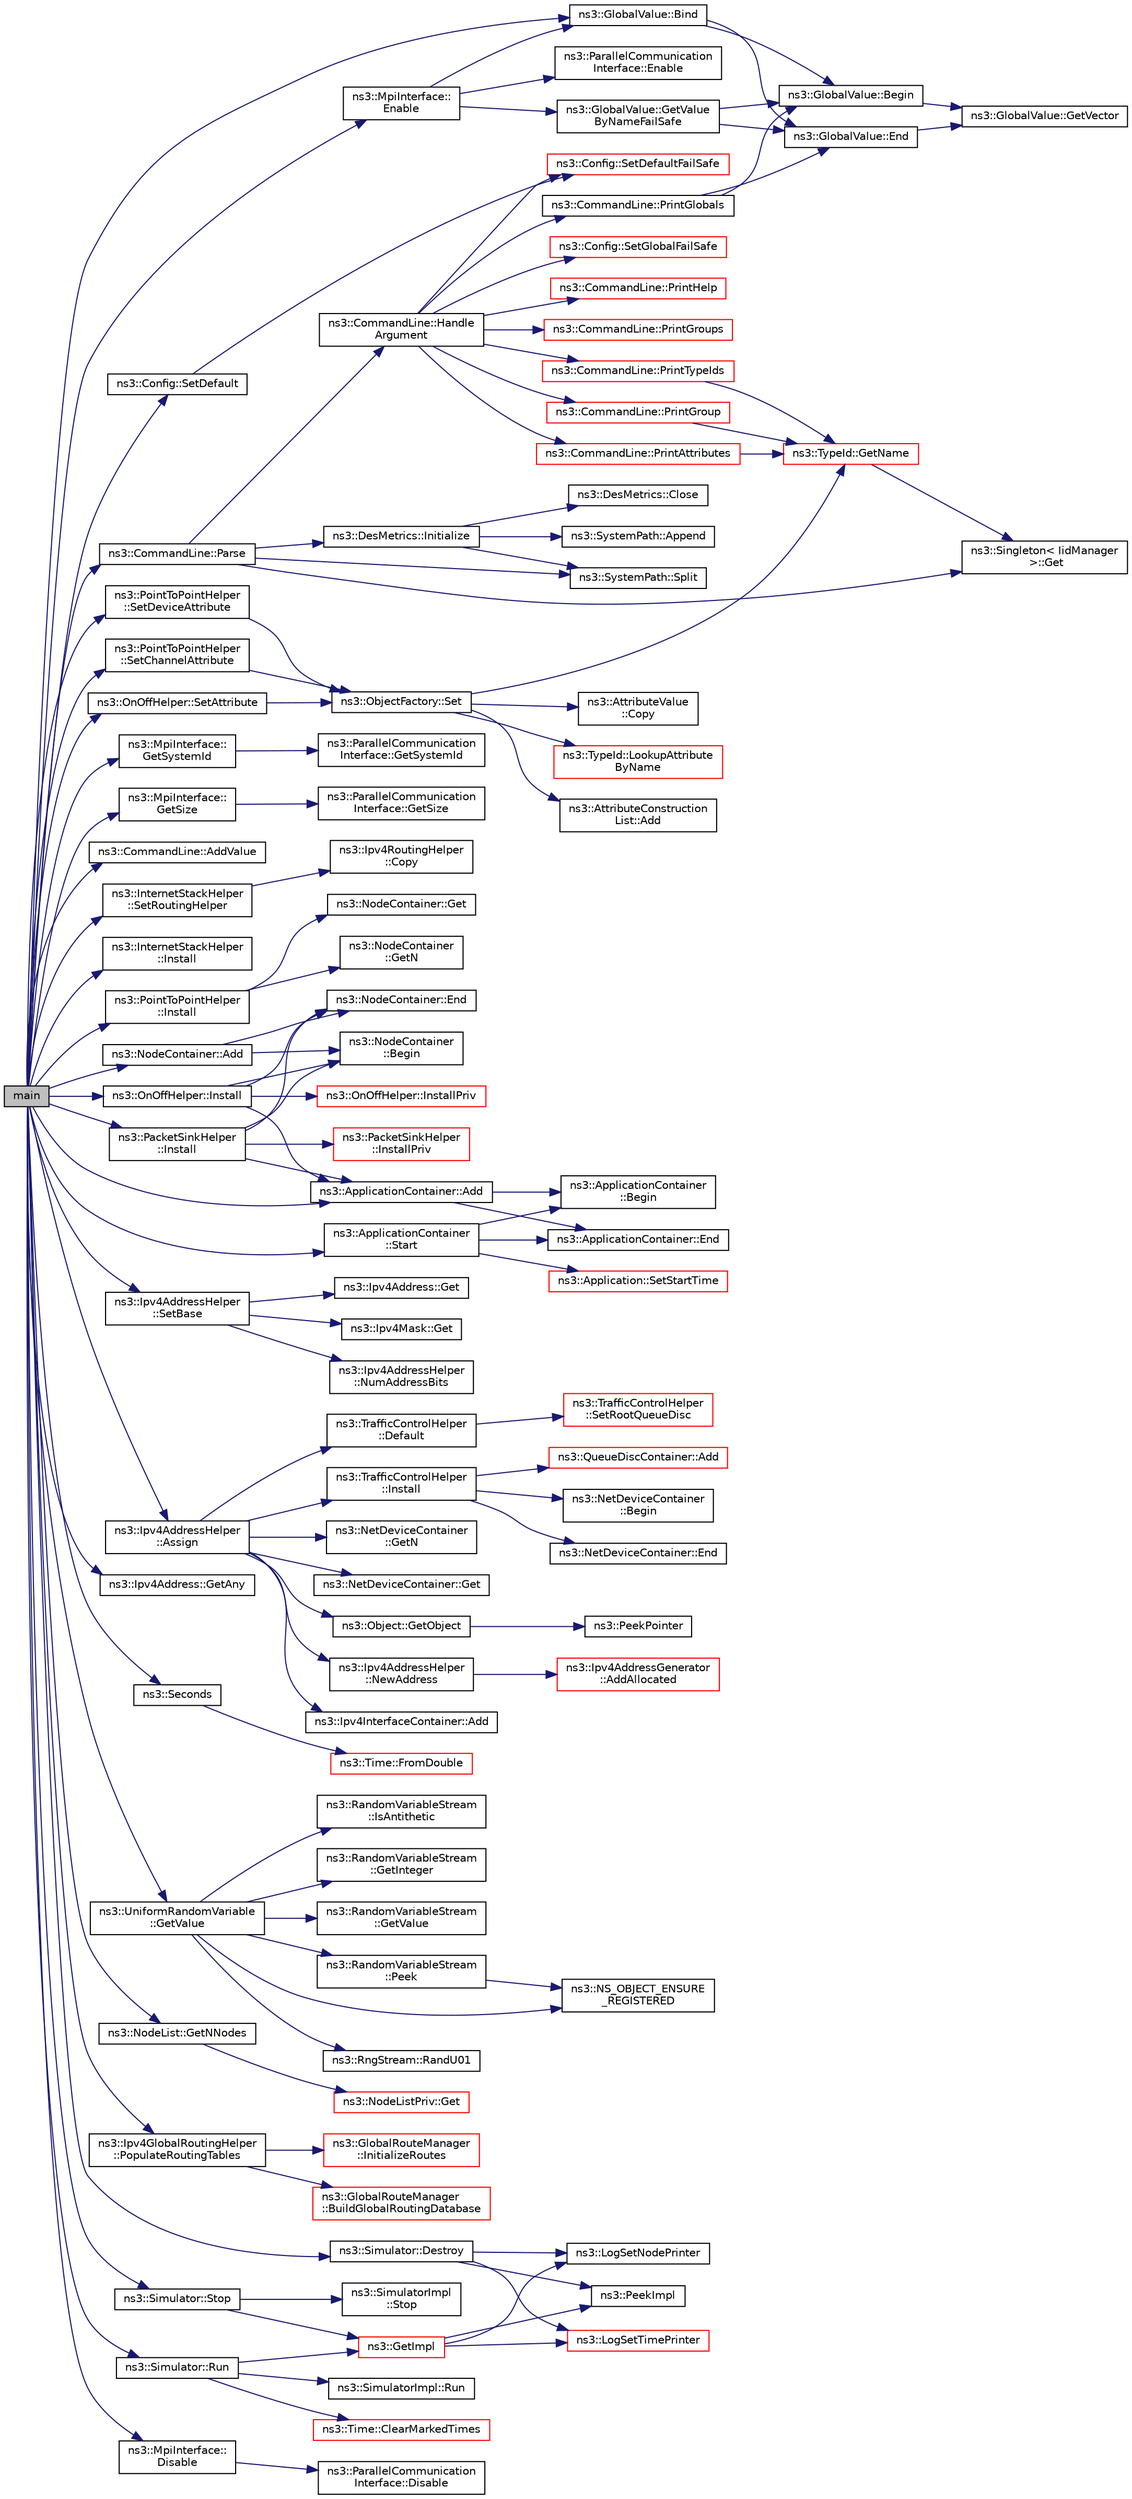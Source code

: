digraph "main"
{
  edge [fontname="Helvetica",fontsize="10",labelfontname="Helvetica",labelfontsize="10"];
  node [fontname="Helvetica",fontsize="10",shape=record];
  rankdir="LR";
  Node1 [label="main",height=0.2,width=0.4,color="black", fillcolor="grey75", style="filled", fontcolor="black"];
  Node1 -> Node2 [color="midnightblue",fontsize="10",style="solid"];
  Node2 [label="ns3::MpiInterface::\lEnable",height=0.2,width=0.4,color="black", fillcolor="white", style="filled",URL="$d8/dbe/classns3_1_1MpiInterface.html#ae4512e9386ba0c1cd0857b8ec4620a8b",tooltip="Sets up parallel communication interface. "];
  Node2 -> Node3 [color="midnightblue",fontsize="10",style="solid"];
  Node3 [label="ns3::GlobalValue::GetValue\lByNameFailSafe",height=0.2,width=0.4,color="black", fillcolor="white", style="filled",URL="$dc/d02/classns3_1_1GlobalValue.html#a5ca71172f85db4c2f8c4357e637bb758"];
  Node3 -> Node4 [color="midnightblue",fontsize="10",style="solid"];
  Node4 [label="ns3::GlobalValue::Begin",height=0.2,width=0.4,color="black", fillcolor="white", style="filled",URL="$dc/d02/classns3_1_1GlobalValue.html#acdeb71b28fe45d98523a2168e8807d83"];
  Node4 -> Node5 [color="midnightblue",fontsize="10",style="solid"];
  Node5 [label="ns3::GlobalValue::GetVector",height=0.2,width=0.4,color="black", fillcolor="white", style="filled",URL="$dc/d02/classns3_1_1GlobalValue.html#a69fde3a69c812df719c42b4e2ebde77e"];
  Node3 -> Node6 [color="midnightblue",fontsize="10",style="solid"];
  Node6 [label="ns3::GlobalValue::End",height=0.2,width=0.4,color="black", fillcolor="white", style="filled",URL="$dc/d02/classns3_1_1GlobalValue.html#a2488c329999cf507cc7f7aeb173a4a75"];
  Node6 -> Node5 [color="midnightblue",fontsize="10",style="solid"];
  Node2 -> Node7 [color="midnightblue",fontsize="10",style="solid"];
  Node7 [label="ns3::GlobalValue::Bind",height=0.2,width=0.4,color="black", fillcolor="white", style="filled",URL="$dc/d02/classns3_1_1GlobalValue.html#a4fe56773b98d1047cd50e974256fd14a"];
  Node7 -> Node4 [color="midnightblue",fontsize="10",style="solid"];
  Node7 -> Node6 [color="midnightblue",fontsize="10",style="solid"];
  Node2 -> Node8 [color="midnightblue",fontsize="10",style="solid"];
  Node8 [label="ns3::ParallelCommunication\lInterface::Enable",height=0.2,width=0.4,color="black", fillcolor="white", style="filled",URL="$d5/d06/classns3_1_1ParallelCommunicationInterface.html#a0f73feee4076f27f3d80166656bdfdae"];
  Node1 -> Node7 [color="midnightblue",fontsize="10",style="solid"];
  Node1 -> Node9 [color="midnightblue",fontsize="10",style="solid"];
  Node9 [label="ns3::MpiInterface::\lGetSystemId",height=0.2,width=0.4,color="black", fillcolor="white", style="filled",URL="$d8/dbe/classns3_1_1MpiInterface.html#a7f1f671b55948fb1c8f7eb54f22a9619"];
  Node9 -> Node10 [color="midnightblue",fontsize="10",style="solid"];
  Node10 [label="ns3::ParallelCommunication\lInterface::GetSystemId",height=0.2,width=0.4,color="black", fillcolor="white", style="filled",URL="$d5/d06/classns3_1_1ParallelCommunicationInterface.html#a9070c6c68ffa2223d422f132ec8e27b9"];
  Node1 -> Node11 [color="midnightblue",fontsize="10",style="solid"];
  Node11 [label="ns3::MpiInterface::\lGetSize",height=0.2,width=0.4,color="black", fillcolor="white", style="filled",URL="$d8/dbe/classns3_1_1MpiInterface.html#ab35c742e7e7ad3fa07cf0dbb92413c82"];
  Node11 -> Node12 [color="midnightblue",fontsize="10",style="solid"];
  Node12 [label="ns3::ParallelCommunication\lInterface::GetSize",height=0.2,width=0.4,color="black", fillcolor="white", style="filled",URL="$d5/d06/classns3_1_1ParallelCommunicationInterface.html#ab9700002497437a15959e9009eedfcdb"];
  Node1 -> Node13 [color="midnightblue",fontsize="10",style="solid"];
  Node13 [label="ns3::CommandLine::AddValue",height=0.2,width=0.4,color="black", fillcolor="white", style="filled",URL="$dc/d87/classns3_1_1CommandLine.html#addcfb546c7ad4c8bd0965654d55beb8e"];
  Node1 -> Node14 [color="midnightblue",fontsize="10",style="solid"];
  Node14 [label="ns3::CommandLine::Parse",height=0.2,width=0.4,color="black", fillcolor="white", style="filled",URL="$dc/d87/classns3_1_1CommandLine.html#a5c10b85b3207e5ecb48d907966923156"];
  Node14 -> Node15 [color="midnightblue",fontsize="10",style="solid"];
  Node15 [label="ns3::SystemPath::Split",height=0.2,width=0.4,color="black", fillcolor="white", style="filled",URL="$d0/dde/group__systempath.html#ga523072e05da63b63113d1bea840edf1a"];
  Node14 -> Node16 [color="midnightblue",fontsize="10",style="solid"];
  Node16 [label="ns3::CommandLine::Handle\lArgument",height=0.2,width=0.4,color="black", fillcolor="white", style="filled",URL="$dc/d87/classns3_1_1CommandLine.html#a527b83304a3c713f3e84711a8a2185a7"];
  Node16 -> Node17 [color="midnightblue",fontsize="10",style="solid"];
  Node17 [label="ns3::CommandLine::PrintHelp",height=0.2,width=0.4,color="red", fillcolor="white", style="filled",URL="$dc/d87/classns3_1_1CommandLine.html#a4558fd7b9eba52d77ffacb4e9896e5de",tooltip="Print program usage to the desired output stream. "];
  Node16 -> Node18 [color="midnightblue",fontsize="10",style="solid"];
  Node18 [label="ns3::CommandLine::PrintGroups",height=0.2,width=0.4,color="red", fillcolor="white", style="filled",URL="$dc/d87/classns3_1_1CommandLine.html#acbfbd40c40508f3b0700d41de1f53089"];
  Node16 -> Node19 [color="midnightblue",fontsize="10",style="solid"];
  Node19 [label="ns3::CommandLine::PrintTypeIds",height=0.2,width=0.4,color="red", fillcolor="white", style="filled",URL="$dc/d87/classns3_1_1CommandLine.html#a141b4fcef1091a980f15f0845166e20b"];
  Node19 -> Node20 [color="midnightblue",fontsize="10",style="solid"];
  Node20 [label="ns3::TypeId::GetName",height=0.2,width=0.4,color="red", fillcolor="white", style="filled",URL="$d6/d11/classns3_1_1TypeId.html#aa3c41c79ae428b3cb396a9c6bb3ef314"];
  Node20 -> Node21 [color="midnightblue",fontsize="10",style="solid"];
  Node21 [label="ns3::Singleton\< IidManager\l \>::Get",height=0.2,width=0.4,color="black", fillcolor="white", style="filled",URL="$d8/d77/classns3_1_1Singleton.html#a80a2cd3c25a27ea72add7a9f7a141ffa"];
  Node16 -> Node22 [color="midnightblue",fontsize="10",style="solid"];
  Node22 [label="ns3::CommandLine::PrintGlobals",height=0.2,width=0.4,color="black", fillcolor="white", style="filled",URL="$dc/d87/classns3_1_1CommandLine.html#ae531d3f88153ab9edac51509cc0cf8be"];
  Node22 -> Node4 [color="midnightblue",fontsize="10",style="solid"];
  Node22 -> Node6 [color="midnightblue",fontsize="10",style="solid"];
  Node16 -> Node23 [color="midnightblue",fontsize="10",style="solid"];
  Node23 [label="ns3::CommandLine::PrintGroup",height=0.2,width=0.4,color="red", fillcolor="white", style="filled",URL="$dc/d87/classns3_1_1CommandLine.html#abb65c554c9c8f54e815ce54cf8abcd0e"];
  Node23 -> Node20 [color="midnightblue",fontsize="10",style="solid"];
  Node16 -> Node24 [color="midnightblue",fontsize="10",style="solid"];
  Node24 [label="ns3::CommandLine::PrintAttributes",height=0.2,width=0.4,color="red", fillcolor="white", style="filled",URL="$dc/d87/classns3_1_1CommandLine.html#a1257dece593fadf03777c71ea4f49b89"];
  Node24 -> Node20 [color="midnightblue",fontsize="10",style="solid"];
  Node16 -> Node25 [color="midnightblue",fontsize="10",style="solid"];
  Node25 [label="ns3::Config::SetGlobalFailSafe",height=0.2,width=0.4,color="red", fillcolor="white", style="filled",URL="$d1/d44/group__config.html#gaccae07399fb761a399558a0a03c52dec"];
  Node16 -> Node26 [color="midnightblue",fontsize="10",style="solid"];
  Node26 [label="ns3::Config::SetDefaultFailSafe",height=0.2,width=0.4,color="red", fillcolor="white", style="filled",URL="$d1/d44/group__config.html#ga54361b707f31481b11d19f03495cb045"];
  Node14 -> Node21 [color="midnightblue",fontsize="10",style="solid"];
  Node14 -> Node27 [color="midnightblue",fontsize="10",style="solid"];
  Node27 [label="ns3::DesMetrics::Initialize",height=0.2,width=0.4,color="black", fillcolor="white", style="filled",URL="$d5/d69/classns3_1_1DesMetrics.html#a63bf3891d9fd2cf8c76b375b3db67756"];
  Node27 -> Node28 [color="midnightblue",fontsize="10",style="solid"];
  Node28 [label="ns3::DesMetrics::Close",height=0.2,width=0.4,color="black", fillcolor="white", style="filled",URL="$d5/d69/classns3_1_1DesMetrics.html#a17b52dbb23cd230d64404f57f59029c5"];
  Node27 -> Node15 [color="midnightblue",fontsize="10",style="solid"];
  Node27 -> Node29 [color="midnightblue",fontsize="10",style="solid"];
  Node29 [label="ns3::SystemPath::Append",height=0.2,width=0.4,color="black", fillcolor="white", style="filled",URL="$d0/dde/group__systempath.html#gaaa5a530cee42c8eda7e4f4523ef7e1cd"];
  Node1 -> Node30 [color="midnightblue",fontsize="10",style="solid"];
  Node30 [label="ns3::PointToPointHelper\l::SetDeviceAttribute",height=0.2,width=0.4,color="black", fillcolor="white", style="filled",URL="$d5/d0d/classns3_1_1PointToPointHelper.html#a4577f5ab8c387e5528af2e0fbab1152e"];
  Node30 -> Node31 [color="midnightblue",fontsize="10",style="solid"];
  Node31 [label="ns3::ObjectFactory::Set",height=0.2,width=0.4,color="black", fillcolor="white", style="filled",URL="$d5/d0d/classns3_1_1ObjectFactory.html#aef5c0d5019c96bdf01cefd1ff83f4a68"];
  Node31 -> Node32 [color="midnightblue",fontsize="10",style="solid"];
  Node32 [label="ns3::TypeId::LookupAttribute\lByName",height=0.2,width=0.4,color="red", fillcolor="white", style="filled",URL="$d6/d11/classns3_1_1TypeId.html#ac0a446957d516129937e2f2285aab58b"];
  Node31 -> Node20 [color="midnightblue",fontsize="10",style="solid"];
  Node31 -> Node33 [color="midnightblue",fontsize="10",style="solid"];
  Node33 [label="ns3::AttributeConstruction\lList::Add",height=0.2,width=0.4,color="black", fillcolor="white", style="filled",URL="$d3/df3/classns3_1_1AttributeConstructionList.html#a6f418bf1a2de8828ae99278c9d3facdd"];
  Node31 -> Node34 [color="midnightblue",fontsize="10",style="solid"];
  Node34 [label="ns3::AttributeValue\l::Copy",height=0.2,width=0.4,color="black", fillcolor="white", style="filled",URL="$d4/d83/classns3_1_1AttributeValue.html#ab316311212c334f6061c0fc8b5fb2625"];
  Node1 -> Node35 [color="midnightblue",fontsize="10",style="solid"];
  Node35 [label="ns3::PointToPointHelper\l::SetChannelAttribute",height=0.2,width=0.4,color="black", fillcolor="white", style="filled",URL="$d5/d0d/classns3_1_1PointToPointHelper.html#a6b5317fd17fb61e5a53f8d66a90b63b9"];
  Node35 -> Node31 [color="midnightblue",fontsize="10",style="solid"];
  Node1 -> Node36 [color="midnightblue",fontsize="10",style="solid"];
  Node36 [label="ns3::InternetStackHelper\l::SetRoutingHelper",height=0.2,width=0.4,color="black", fillcolor="white", style="filled",URL="$da/d33/classns3_1_1InternetStackHelper.html#a3e382c02df022dec79952a7eca8cd5ba"];
  Node36 -> Node37 [color="midnightblue",fontsize="10",style="solid"];
  Node37 [label="ns3::Ipv4RoutingHelper\l::Copy",height=0.2,width=0.4,color="black", fillcolor="white", style="filled",URL="$df/d4e/classns3_1_1Ipv4RoutingHelper.html#acf569a0ecf95d5b5186456f368eaa465",tooltip="virtual constructor "];
  Node1 -> Node38 [color="midnightblue",fontsize="10",style="solid"];
  Node38 [label="ns3::InternetStackHelper\l::Install",height=0.2,width=0.4,color="black", fillcolor="white", style="filled",URL="$da/d33/classns3_1_1InternetStackHelper.html#a6645b412f31283d2d9bc3d8a95cebbc0"];
  Node1 -> Node39 [color="midnightblue",fontsize="10",style="solid"];
  Node39 [label="ns3::PointToPointHelper\l::Install",height=0.2,width=0.4,color="black", fillcolor="white", style="filled",URL="$d5/d0d/classns3_1_1PointToPointHelper.html#ab9162fea3e88722666fed1106df1f9ec"];
  Node39 -> Node40 [color="midnightblue",fontsize="10",style="solid"];
  Node40 [label="ns3::NodeContainer\l::GetN",height=0.2,width=0.4,color="black", fillcolor="white", style="filled",URL="$df/d97/classns3_1_1NodeContainer.html#aed647ac56d0407a7706aba02eb44b951",tooltip="Get the number of Ptr<Node> stored in this container. "];
  Node39 -> Node41 [color="midnightblue",fontsize="10",style="solid"];
  Node41 [label="ns3::NodeContainer::Get",height=0.2,width=0.4,color="black", fillcolor="white", style="filled",URL="$df/d97/classns3_1_1NodeContainer.html#a9ed96e2ecc22e0f5a3d4842eb9bf90bf",tooltip="Get the Ptr<Node> stored in this container at a given index. "];
  Node1 -> Node42 [color="midnightblue",fontsize="10",style="solid"];
  Node42 [label="ns3::NodeContainer::Add",height=0.2,width=0.4,color="black", fillcolor="white", style="filled",URL="$df/d97/classns3_1_1NodeContainer.html#aa60b3a0e70f2fb324e16ffcf8bf31fcb",tooltip="Append the contents of another NodeContainer to the end of this container. "];
  Node42 -> Node43 [color="midnightblue",fontsize="10",style="solid"];
  Node43 [label="ns3::NodeContainer\l::Begin",height=0.2,width=0.4,color="black", fillcolor="white", style="filled",URL="$df/d97/classns3_1_1NodeContainer.html#adf0f639aff139db107526288777eb533",tooltip="Get an iterator which refers to the first Node in the container. "];
  Node42 -> Node44 [color="midnightblue",fontsize="10",style="solid"];
  Node44 [label="ns3::NodeContainer::End",height=0.2,width=0.4,color="black", fillcolor="white", style="filled",URL="$df/d97/classns3_1_1NodeContainer.html#a8ea0bcac137597d192c5e6b95ca60464",tooltip="Get an iterator which indicates past-the-last Node in the container. "];
  Node1 -> Node45 [color="midnightblue",fontsize="10",style="solid"];
  Node45 [label="ns3::Ipv4AddressHelper\l::SetBase",height=0.2,width=0.4,color="black", fillcolor="white", style="filled",URL="$d2/dae/classns3_1_1Ipv4AddressHelper.html#acf7b16dd25bac67e00f5e25f90a9a035",tooltip="Set the base network number, network mask and base address. "];
  Node45 -> Node46 [color="midnightblue",fontsize="10",style="solid"];
  Node46 [label="ns3::Ipv4Address::Get",height=0.2,width=0.4,color="black", fillcolor="white", style="filled",URL="$de/d55/classns3_1_1Ipv4Address.html#ae65810a69898982e927b83660d3bc4d8"];
  Node45 -> Node47 [color="midnightblue",fontsize="10",style="solid"];
  Node47 [label="ns3::Ipv4Mask::Get",height=0.2,width=0.4,color="black", fillcolor="white", style="filled",URL="$d5/df8/classns3_1_1Ipv4Mask.html#ac557d10d9807bbc022ed64e2b929b2db"];
  Node45 -> Node48 [color="midnightblue",fontsize="10",style="solid"];
  Node48 [label="ns3::Ipv4AddressHelper\l::NumAddressBits",height=0.2,width=0.4,color="black", fillcolor="white", style="filled",URL="$d2/dae/classns3_1_1Ipv4AddressHelper.html#a6da9d5543922d9b6c9bfe38934d5dfc4",tooltip="Returns the number of address bits (hostpart) for a given netmask. "];
  Node1 -> Node49 [color="midnightblue",fontsize="10",style="solid"];
  Node49 [label="ns3::Ipv4AddressHelper\l::Assign",height=0.2,width=0.4,color="black", fillcolor="white", style="filled",URL="$d2/dae/classns3_1_1Ipv4AddressHelper.html#af8e7f4a1a7e74c00014a1eac445a27af",tooltip="Assign IP addresses to the net devices specified in the container based on the current network prefix..."];
  Node49 -> Node50 [color="midnightblue",fontsize="10",style="solid"];
  Node50 [label="ns3::NetDeviceContainer\l::GetN",height=0.2,width=0.4,color="black", fillcolor="white", style="filled",URL="$d9/d94/classns3_1_1NetDeviceContainer.html#a74cafc212479bc38976bebd118e856b9",tooltip="Get the number of Ptr<NetDevice> stored in this container. "];
  Node49 -> Node51 [color="midnightblue",fontsize="10",style="solid"];
  Node51 [label="ns3::NetDeviceContainer::Get",height=0.2,width=0.4,color="black", fillcolor="white", style="filled",URL="$d9/d94/classns3_1_1NetDeviceContainer.html#a677d62594b5c9d2dea155cc5045f4d0b",tooltip="Get the Ptr<NetDevice> stored in this container at a given index. "];
  Node49 -> Node52 [color="midnightblue",fontsize="10",style="solid"];
  Node52 [label="ns3::Object::GetObject",height=0.2,width=0.4,color="black", fillcolor="white", style="filled",URL="$d9/d77/classns3_1_1Object.html#a13e18c00017096c8381eb651d5bd0783"];
  Node52 -> Node53 [color="midnightblue",fontsize="10",style="solid"];
  Node53 [label="ns3::PeekPointer",height=0.2,width=0.4,color="black", fillcolor="white", style="filled",URL="$d7/d2e/namespacens3.html#af2a7557fe9afdd98d8f6f8f6e412cf5a"];
  Node49 -> Node54 [color="midnightblue",fontsize="10",style="solid"];
  Node54 [label="ns3::Ipv4AddressHelper\l::NewAddress",height=0.2,width=0.4,color="black", fillcolor="white", style="filled",URL="$d2/dae/classns3_1_1Ipv4AddressHelper.html#a9d6bc3cd8def204f9c253fce666b2edd",tooltip="Increment the IP address counter used to allocate IP addresses. "];
  Node54 -> Node55 [color="midnightblue",fontsize="10",style="solid"];
  Node55 [label="ns3::Ipv4AddressGenerator\l::AddAllocated",height=0.2,width=0.4,color="red", fillcolor="white", style="filled",URL="$d8/d41/classns3_1_1Ipv4AddressGenerator.html#aaf2a4f76afaf064183151f874019e2d6",tooltip="Add the Ipv4Address to the list of IPv4 entries. "];
  Node49 -> Node56 [color="midnightblue",fontsize="10",style="solid"];
  Node56 [label="ns3::Ipv4InterfaceContainer::Add",height=0.2,width=0.4,color="black", fillcolor="white", style="filled",URL="$d6/d02/classns3_1_1Ipv4InterfaceContainer.html#ae5e7881307c8d49c7606669ded6ac3d6"];
  Node49 -> Node57 [color="midnightblue",fontsize="10",style="solid"];
  Node57 [label="ns3::TrafficControlHelper\l::Default",height=0.2,width=0.4,color="black", fillcolor="white", style="filled",URL="$d7/df9/classns3_1_1TrafficControlHelper.html#afa16cd2a1209beb1c18fa5e8153ba8b8"];
  Node57 -> Node58 [color="midnightblue",fontsize="10",style="solid"];
  Node58 [label="ns3::TrafficControlHelper\l::SetRootQueueDisc",height=0.2,width=0.4,color="red", fillcolor="white", style="filled",URL="$d7/df9/classns3_1_1TrafficControlHelper.html#a8588aac7a08e4dc4e7bb10fa7b9e25c8"];
  Node49 -> Node59 [color="midnightblue",fontsize="10",style="solid"];
  Node59 [label="ns3::TrafficControlHelper\l::Install",height=0.2,width=0.4,color="black", fillcolor="white", style="filled",URL="$d7/df9/classns3_1_1TrafficControlHelper.html#a0aa6a8e2fbb1c196589e16f48c99f0b9"];
  Node59 -> Node60 [color="midnightblue",fontsize="10",style="solid"];
  Node60 [label="ns3::NetDeviceContainer\l::Begin",height=0.2,width=0.4,color="black", fillcolor="white", style="filled",URL="$d9/d94/classns3_1_1NetDeviceContainer.html#ad5aac47677fe7277e232bdec5b48a8fc",tooltip="Get an iterator which refers to the first NetDevice in the container. "];
  Node59 -> Node61 [color="midnightblue",fontsize="10",style="solid"];
  Node61 [label="ns3::NetDeviceContainer::End",height=0.2,width=0.4,color="black", fillcolor="white", style="filled",URL="$d9/d94/classns3_1_1NetDeviceContainer.html#a8af596b06daf9613da60b4379861d770",tooltip="Get an iterator which indicates past-the-last NetDevice in the container. "];
  Node59 -> Node62 [color="midnightblue",fontsize="10",style="solid"];
  Node62 [label="ns3::QueueDiscContainer::Add",height=0.2,width=0.4,color="red", fillcolor="white", style="filled",URL="$da/dfe/classns3_1_1QueueDiscContainer.html#a0520ac277a87beaeda5608dd8bfd37a4",tooltip="Append the contents of another QueueDiscContainer to the end of this container. "];
  Node1 -> Node63 [color="midnightblue",fontsize="10",style="solid"];
  Node63 [label="ns3::Config::SetDefault",height=0.2,width=0.4,color="black", fillcolor="white", style="filled",URL="$d1/d44/group__config.html#ga2e7882df849d8ba4aaad31c934c40c06"];
  Node63 -> Node26 [color="midnightblue",fontsize="10",style="solid"];
  Node1 -> Node64 [color="midnightblue",fontsize="10",style="solid"];
  Node64 [label="ns3::Ipv4Address::GetAny",height=0.2,width=0.4,color="black", fillcolor="white", style="filled",URL="$de/d55/classns3_1_1Ipv4Address.html#a7a39b330c8e701183a411d5779fca1a4"];
  Node1 -> Node65 [color="midnightblue",fontsize="10",style="solid"];
  Node65 [label="ns3::PacketSinkHelper\l::Install",height=0.2,width=0.4,color="black", fillcolor="white", style="filled",URL="$d2/d7c/classns3_1_1PacketSinkHelper.html#a394059adb24348dd366ce703fc39bbdd"];
  Node65 -> Node43 [color="midnightblue",fontsize="10",style="solid"];
  Node65 -> Node44 [color="midnightblue",fontsize="10",style="solid"];
  Node65 -> Node66 [color="midnightblue",fontsize="10",style="solid"];
  Node66 [label="ns3::ApplicationContainer::Add",height=0.2,width=0.4,color="black", fillcolor="white", style="filled",URL="$d9/dad/classns3_1_1ApplicationContainer.html#ad09ab1a1ad5849d518d5f4c262e38152",tooltip="Append the contents of another ApplicationContainer to the end of this container. ..."];
  Node66 -> Node67 [color="midnightblue",fontsize="10",style="solid"];
  Node67 [label="ns3::ApplicationContainer\l::Begin",height=0.2,width=0.4,color="black", fillcolor="white", style="filled",URL="$d9/dad/classns3_1_1ApplicationContainer.html#ae37428fe2d14afe32cb1a3eecfab2e4e",tooltip="Get an iterator which refers to the first Application in the container. "];
  Node66 -> Node68 [color="midnightblue",fontsize="10",style="solid"];
  Node68 [label="ns3::ApplicationContainer::End",height=0.2,width=0.4,color="black", fillcolor="white", style="filled",URL="$d9/dad/classns3_1_1ApplicationContainer.html#aed3e63d94451be9779fb8d00d0461bfb",tooltip="Get an iterator which indicates past-the-last Application in the container. "];
  Node65 -> Node69 [color="midnightblue",fontsize="10",style="solid"];
  Node69 [label="ns3::PacketSinkHelper\l::InstallPriv",height=0.2,width=0.4,color="red", fillcolor="white", style="filled",URL="$d2/d7c/classns3_1_1PacketSinkHelper.html#abae857f9a8fcbd64ea5a470d0b980371"];
  Node1 -> Node70 [color="midnightblue",fontsize="10",style="solid"];
  Node70 [label="ns3::ApplicationContainer\l::Start",height=0.2,width=0.4,color="black", fillcolor="white", style="filled",URL="$d9/dad/classns3_1_1ApplicationContainer.html#a8eff87926507020bbe3e1390358a54a7",tooltip="Arrange for all of the Applications in this container to Start() at the Time given as a parameter..."];
  Node70 -> Node67 [color="midnightblue",fontsize="10",style="solid"];
  Node70 -> Node68 [color="midnightblue",fontsize="10",style="solid"];
  Node70 -> Node71 [color="midnightblue",fontsize="10",style="solid"];
  Node71 [label="ns3::Application::SetStartTime",height=0.2,width=0.4,color="red", fillcolor="white", style="filled",URL="$d0/d46/classns3_1_1Application.html#a8360a49748e30c52ffdcc7a305c3cd48",tooltip="Specify application start time. "];
  Node1 -> Node72 [color="midnightblue",fontsize="10",style="solid"];
  Node72 [label="ns3::Seconds",height=0.2,width=0.4,color="black", fillcolor="white", style="filled",URL="$d1/dec/group__timecivil.html#ga33c34b816f8ff6628e33d5c8e9713b9e"];
  Node72 -> Node73 [color="midnightblue",fontsize="10",style="solid"];
  Node73 [label="ns3::Time::FromDouble",height=0.2,width=0.4,color="red", fillcolor="white", style="filled",URL="$dc/d04/classns3_1_1Time.html#a60e845f4a74e62495b86356afe604cb4"];
  Node1 -> Node74 [color="midnightblue",fontsize="10",style="solid"];
  Node74 [label="ns3::OnOffHelper::SetAttribute",height=0.2,width=0.4,color="black", fillcolor="white", style="filled",URL="$dd/d6a/classns3_1_1OnOffHelper.html#a9f29b8db5fd9afa3075a74f48d30d914"];
  Node74 -> Node31 [color="midnightblue",fontsize="10",style="solid"];
  Node1 -> Node66 [color="midnightblue",fontsize="10",style="solid"];
  Node1 -> Node75 [color="midnightblue",fontsize="10",style="solid"];
  Node75 [label="ns3::OnOffHelper::Install",height=0.2,width=0.4,color="black", fillcolor="white", style="filled",URL="$dd/d6a/classns3_1_1OnOffHelper.html#aa4471e2fec7b08ad7c46aa568f424323"];
  Node75 -> Node43 [color="midnightblue",fontsize="10",style="solid"];
  Node75 -> Node44 [color="midnightblue",fontsize="10",style="solid"];
  Node75 -> Node66 [color="midnightblue",fontsize="10",style="solid"];
  Node75 -> Node76 [color="midnightblue",fontsize="10",style="solid"];
  Node76 [label="ns3::OnOffHelper::InstallPriv",height=0.2,width=0.4,color="red", fillcolor="white", style="filled",URL="$dd/d6a/classns3_1_1OnOffHelper.html#a590497c3610bcaac6fe3a4abe290bb6d"];
  Node1 -> Node77 [color="midnightblue",fontsize="10",style="solid"];
  Node77 [label="ns3::UniformRandomVariable\l::GetValue",height=0.2,width=0.4,color="black", fillcolor="white", style="filled",URL="$d0/d5b/classns3_1_1UniformRandomVariable.html#a03822d8c86ac51e9aa83bbc73041386b",tooltip="Get the next random value, as a double in the specified range . "];
  Node77 -> Node78 [color="midnightblue",fontsize="10",style="solid"];
  Node78 [label="ns3::RandomVariableStream\l::Peek",height=0.2,width=0.4,color="black", fillcolor="white", style="filled",URL="$dc/daa/classns3_1_1RandomVariableStream.html#ac5aa8d691c061bcc88a909dc9b479222",tooltip="Get the pointer to the underlying RNG stream. "];
  Node78 -> Node79 [color="midnightblue",fontsize="10",style="solid"];
  Node79 [label="ns3::NS_OBJECT_ENSURE\l_REGISTERED",height=0.2,width=0.4,color="black", fillcolor="white", style="filled",URL="$d7/d2e/namespacens3.html#ac633cbd86ee5879afd4312a843a9ff8c"];
  Node77 -> Node80 [color="midnightblue",fontsize="10",style="solid"];
  Node80 [label="ns3::RngStream::RandU01",height=0.2,width=0.4,color="black", fillcolor="white", style="filled",URL="$da/d35/classns3_1_1RngStream.html#a46be36426b8bc712e9de468b63558c22"];
  Node77 -> Node81 [color="midnightblue",fontsize="10",style="solid"];
  Node81 [label="ns3::RandomVariableStream\l::IsAntithetic",height=0.2,width=0.4,color="black", fillcolor="white", style="filled",URL="$dc/daa/classns3_1_1RandomVariableStream.html#a7bf5175d624b14bd023f8c4f78bc5fd7",tooltip="Check if antithetic values will be generated. "];
  Node77 -> Node82 [color="midnightblue",fontsize="10",style="solid"];
  Node82 [label="ns3::RandomVariableStream\l::GetInteger",height=0.2,width=0.4,color="black", fillcolor="white", style="filled",URL="$dc/daa/classns3_1_1RandomVariableStream.html#a66cd94e6305ce7f000f1a9ff0fcb9aef",tooltip="Get the next random value as an integer drawn from the distribution. "];
  Node77 -> Node83 [color="midnightblue",fontsize="10",style="solid"];
  Node83 [label="ns3::RandomVariableStream\l::GetValue",height=0.2,width=0.4,color="black", fillcolor="white", style="filled",URL="$dc/daa/classns3_1_1RandomVariableStream.html#a4fa5944dc4cb11544e661ed23072b36c",tooltip="Get the next random value as a double drawn from the distribution. "];
  Node77 -> Node79 [color="midnightblue",fontsize="10",style="solid"];
  Node1 -> Node84 [color="midnightblue",fontsize="10",style="solid"];
  Node84 [label="ns3::NodeList::GetNNodes",height=0.2,width=0.4,color="black", fillcolor="white", style="filled",URL="$d0/dd8/classns3_1_1NodeList.html#a1d110b1670005895dd5812baab13682a"];
  Node84 -> Node85 [color="midnightblue",fontsize="10",style="solid"];
  Node85 [label="ns3::NodeListPriv::Get",height=0.2,width=0.4,color="red", fillcolor="white", style="filled",URL="$d4/d49/classns3_1_1NodeListPriv.html#a746ce1482b3c1cf31d5a50cd55cffa92",tooltip="Get the node list object. "];
  Node1 -> Node86 [color="midnightblue",fontsize="10",style="solid"];
  Node86 [label="ns3::Ipv4GlobalRoutingHelper\l::PopulateRoutingTables",height=0.2,width=0.4,color="black", fillcolor="white", style="filled",URL="$d4/d1a/classns3_1_1Ipv4GlobalRoutingHelper.html#a540c7339880774ff18a459238ef5a7b2",tooltip="Build a routing database and initialize the routing tables of the nodes in the simulation. Makes all nodes in the simulation into routers. "];
  Node86 -> Node87 [color="midnightblue",fontsize="10",style="solid"];
  Node87 [label="ns3::GlobalRouteManager\l::BuildGlobalRoutingDatabase",height=0.2,width=0.4,color="red", fillcolor="white", style="filled",URL="$d1/d7f/classns3_1_1GlobalRouteManager.html#af0d9e010837cc915d430b17f63175910",tooltip="Build the routing database by gathering Link State Advertisements from each node exporting a GlobalRo..."];
  Node86 -> Node88 [color="midnightblue",fontsize="10",style="solid"];
  Node88 [label="ns3::GlobalRouteManager\l::InitializeRoutes",height=0.2,width=0.4,color="red", fillcolor="white", style="filled",URL="$d1/d7f/classns3_1_1GlobalRouteManager.html#aea21f6fb4dbecb0d2e3dadc7db1087d3",tooltip="Compute routes using a Dijkstra SPF computation and populate per-node forwarding tables. "];
  Node1 -> Node89 [color="midnightblue",fontsize="10",style="solid"];
  Node89 [label="ns3::Simulator::Stop",height=0.2,width=0.4,color="black", fillcolor="white", style="filled",URL="$d7/deb/classns3_1_1Simulator.html#a2335ba5b62e9066e893fecb21b7f6afd"];
  Node89 -> Node90 [color="midnightblue",fontsize="10",style="solid"];
  Node90 [label="ns3::GetImpl",height=0.2,width=0.4,color="red", fillcolor="white", style="filled",URL="$d4/d8b/group__simulator.html#ga42eb4eddad41528d4d99794a3dae3fd0",tooltip="Get the SimulatorImpl singleton. "];
  Node90 -> Node91 [color="midnightblue",fontsize="10",style="solid"];
  Node91 [label="ns3::PeekImpl",height=0.2,width=0.4,color="black", fillcolor="white", style="filled",URL="$d4/d8b/group__simulator.html#ga233c5c38de117e4e4a5a9cd168694792",tooltip="Get the static SimulatorImpl instance. "];
  Node90 -> Node92 [color="midnightblue",fontsize="10",style="solid"];
  Node92 [label="ns3::LogSetTimePrinter",height=0.2,width=0.4,color="red", fillcolor="white", style="filled",URL="$d7/d2e/namespacens3.html#acf6a1749b3febc5a6a5b2b8620138d80"];
  Node90 -> Node93 [color="midnightblue",fontsize="10",style="solid"];
  Node93 [label="ns3::LogSetNodePrinter",height=0.2,width=0.4,color="black", fillcolor="white", style="filled",URL="$d7/d2e/namespacens3.html#aa6e659ca357c8309352fa0f146793810"];
  Node89 -> Node94 [color="midnightblue",fontsize="10",style="solid"];
  Node94 [label="ns3::SimulatorImpl\l::Stop",height=0.2,width=0.4,color="black", fillcolor="white", style="filled",URL="$d2/d19/classns3_1_1SimulatorImpl.html#afbdfb2b01d0e62a7f681801f27820611"];
  Node1 -> Node95 [color="midnightblue",fontsize="10",style="solid"];
  Node95 [label="ns3::Simulator::Run",height=0.2,width=0.4,color="black", fillcolor="white", style="filled",URL="$d7/deb/classns3_1_1Simulator.html#a84be982e6d03b62c3dc3303c75a9b909"];
  Node95 -> Node96 [color="midnightblue",fontsize="10",style="solid"];
  Node96 [label="ns3::Time::ClearMarkedTimes",height=0.2,width=0.4,color="red", fillcolor="white", style="filled",URL="$dc/d04/classns3_1_1Time.html#a2fa8d441c8f509653b3ffa94cc20db91"];
  Node95 -> Node90 [color="midnightblue",fontsize="10",style="solid"];
  Node95 -> Node97 [color="midnightblue",fontsize="10",style="solid"];
  Node97 [label="ns3::SimulatorImpl::Run",height=0.2,width=0.4,color="black", fillcolor="white", style="filled",URL="$d2/d19/classns3_1_1SimulatorImpl.html#a4b5de814986948cca3658a84c9d671f6"];
  Node1 -> Node98 [color="midnightblue",fontsize="10",style="solid"];
  Node98 [label="ns3::Simulator::Destroy",height=0.2,width=0.4,color="black", fillcolor="white", style="filled",URL="$d7/deb/classns3_1_1Simulator.html#a2a056e59a6623225df0957eda0ee8252"];
  Node98 -> Node91 [color="midnightblue",fontsize="10",style="solid"];
  Node98 -> Node92 [color="midnightblue",fontsize="10",style="solid"];
  Node98 -> Node93 [color="midnightblue",fontsize="10",style="solid"];
  Node1 -> Node99 [color="midnightblue",fontsize="10",style="solid"];
  Node99 [label="ns3::MpiInterface::\lDisable",height=0.2,width=0.4,color="black", fillcolor="white", style="filled",URL="$d8/dbe/classns3_1_1MpiInterface.html#ab5c2688cd009d8eaebd49af26beaa04e"];
  Node99 -> Node100 [color="midnightblue",fontsize="10",style="solid"];
  Node100 [label="ns3::ParallelCommunication\lInterface::Disable",height=0.2,width=0.4,color="black", fillcolor="white", style="filled",URL="$d5/d06/classns3_1_1ParallelCommunicationInterface.html#adeb1416b3a2e0185b376bbbf0d341fe4"];
}

